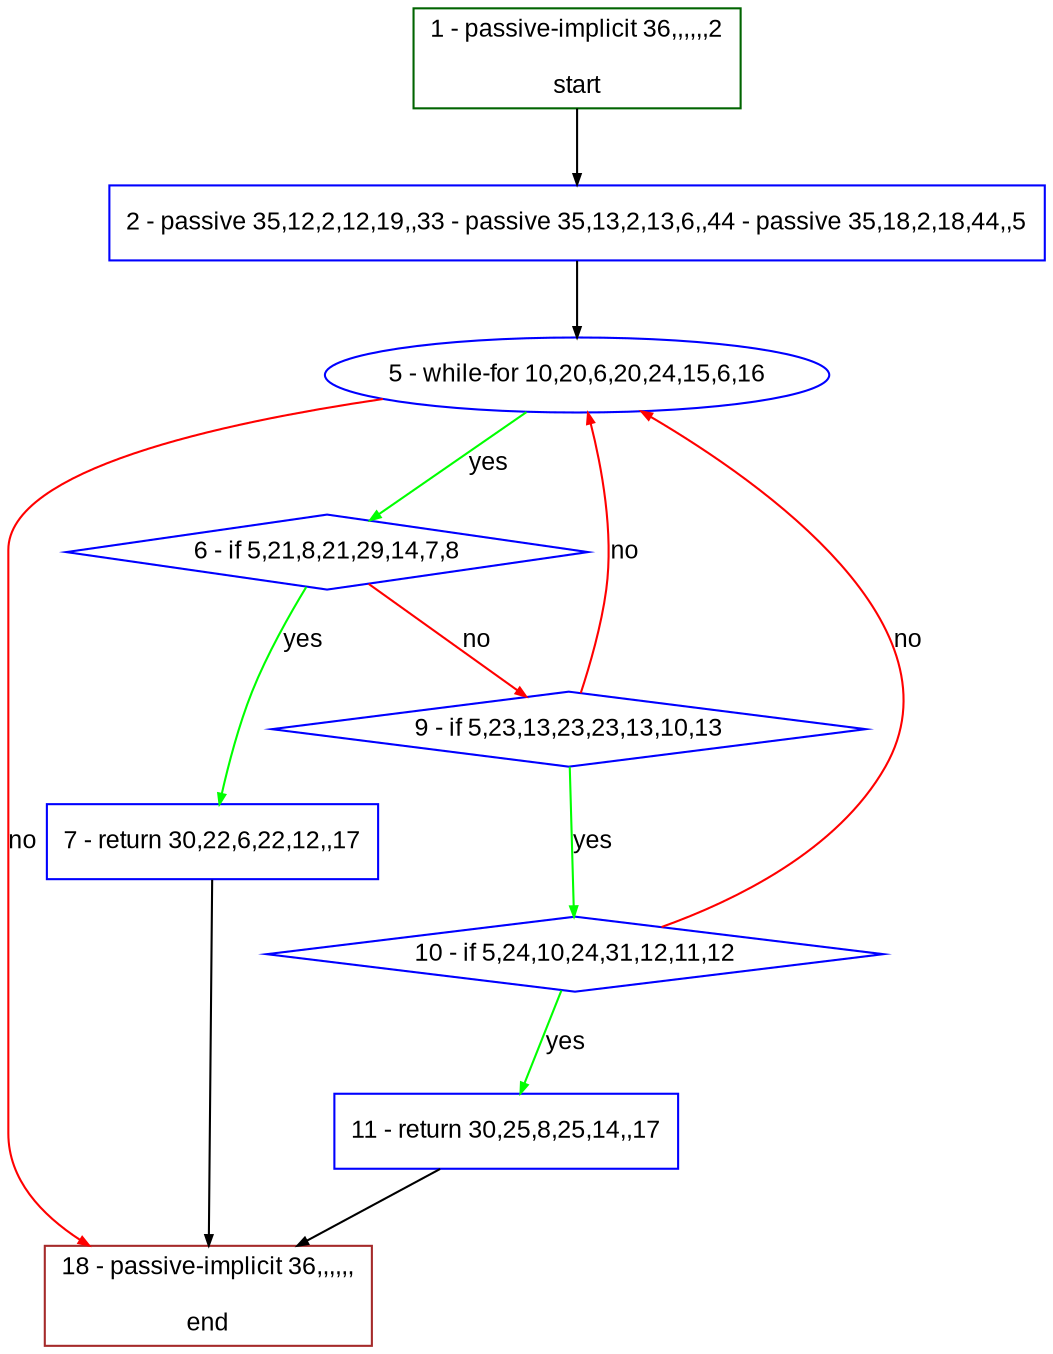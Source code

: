 digraph "" {
  graph [bgcolor="white", fillcolor="#FFFFCC", pack="true", packmode="clust", fontname="Arial", label="", fontsize="12", compound="true", style="rounded,filled"];
  node [node_initialized="no", fillcolor="white", fontname="Arial", label="", color="grey", fontsize="12", fixedsize="false", compound="true", shape="rectangle", style="filled"];
  edge [arrowtail="none", lhead="", fontcolor="black", fontname="Arial", label="", color="black", fontsize="12", arrowhead="normal", arrowsize="0.5", compound="true", ltail="", dir="forward"];
  __N1 [fillcolor="#ffffff", label="2 - passive 35,12,2,12,19,,33 - passive 35,13,2,13,6,,44 - passive 35,18,2,18,44,,5", color="#0000ff", shape="box", style="filled"];
  __N2 [fillcolor="#ffffff", label="1 - passive-implicit 36,,,,,,2\n\nstart", color="#006400", shape="box", style="filled"];
  __N3 [fillcolor="#ffffff", label="5 - while-for 10,20,6,20,24,15,6,16", color="#0000ff", shape="oval", style="filled"];
  __N4 [fillcolor="#ffffff", label="6 - if 5,21,8,21,29,14,7,8", color="#0000ff", shape="diamond", style="filled"];
  __N5 [fillcolor="#ffffff", label="18 - passive-implicit 36,,,,,,\n\nend", color="#a52a2a", shape="box", style="filled"];
  __N6 [fillcolor="#ffffff", label="7 - return 30,22,6,22,12,,17", color="#0000ff", shape="box", style="filled"];
  __N7 [fillcolor="#ffffff", label="9 - if 5,23,13,23,23,13,10,13", color="#0000ff", shape="diamond", style="filled"];
  __N8 [fillcolor="#ffffff", label="10 - if 5,24,10,24,31,12,11,12", color="#0000ff", shape="diamond", style="filled"];
  __N9 [fillcolor="#ffffff", label="11 - return 30,25,8,25,14,,17", color="#0000ff", shape="box", style="filled"];
  __N2 -> __N1 [arrowtail="none", color="#000000", label="", arrowhead="normal", dir="forward"];
  __N1 -> __N3 [arrowtail="none", color="#000000", label="", arrowhead="normal", dir="forward"];
  __N3 -> __N4 [arrowtail="none", color="#00ff00", label="yes", arrowhead="normal", dir="forward"];
  __N3 -> __N5 [arrowtail="none", color="#ff0000", label="no", arrowhead="normal", dir="forward"];
  __N4 -> __N6 [arrowtail="none", color="#00ff00", label="yes", arrowhead="normal", dir="forward"];
  __N4 -> __N7 [arrowtail="none", color="#ff0000", label="no", arrowhead="normal", dir="forward"];
  __N6 -> __N5 [arrowtail="none", color="#000000", label="", arrowhead="normal", dir="forward"];
  __N7 -> __N3 [arrowtail="none", color="#ff0000", label="no", arrowhead="normal", dir="forward"];
  __N7 -> __N8 [arrowtail="none", color="#00ff00", label="yes", arrowhead="normal", dir="forward"];
  __N8 -> __N3 [arrowtail="none", color="#ff0000", label="no", arrowhead="normal", dir="forward"];
  __N8 -> __N9 [arrowtail="none", color="#00ff00", label="yes", arrowhead="normal", dir="forward"];
  __N9 -> __N5 [arrowtail="none", color="#000000", label="", arrowhead="normal", dir="forward"];
}

